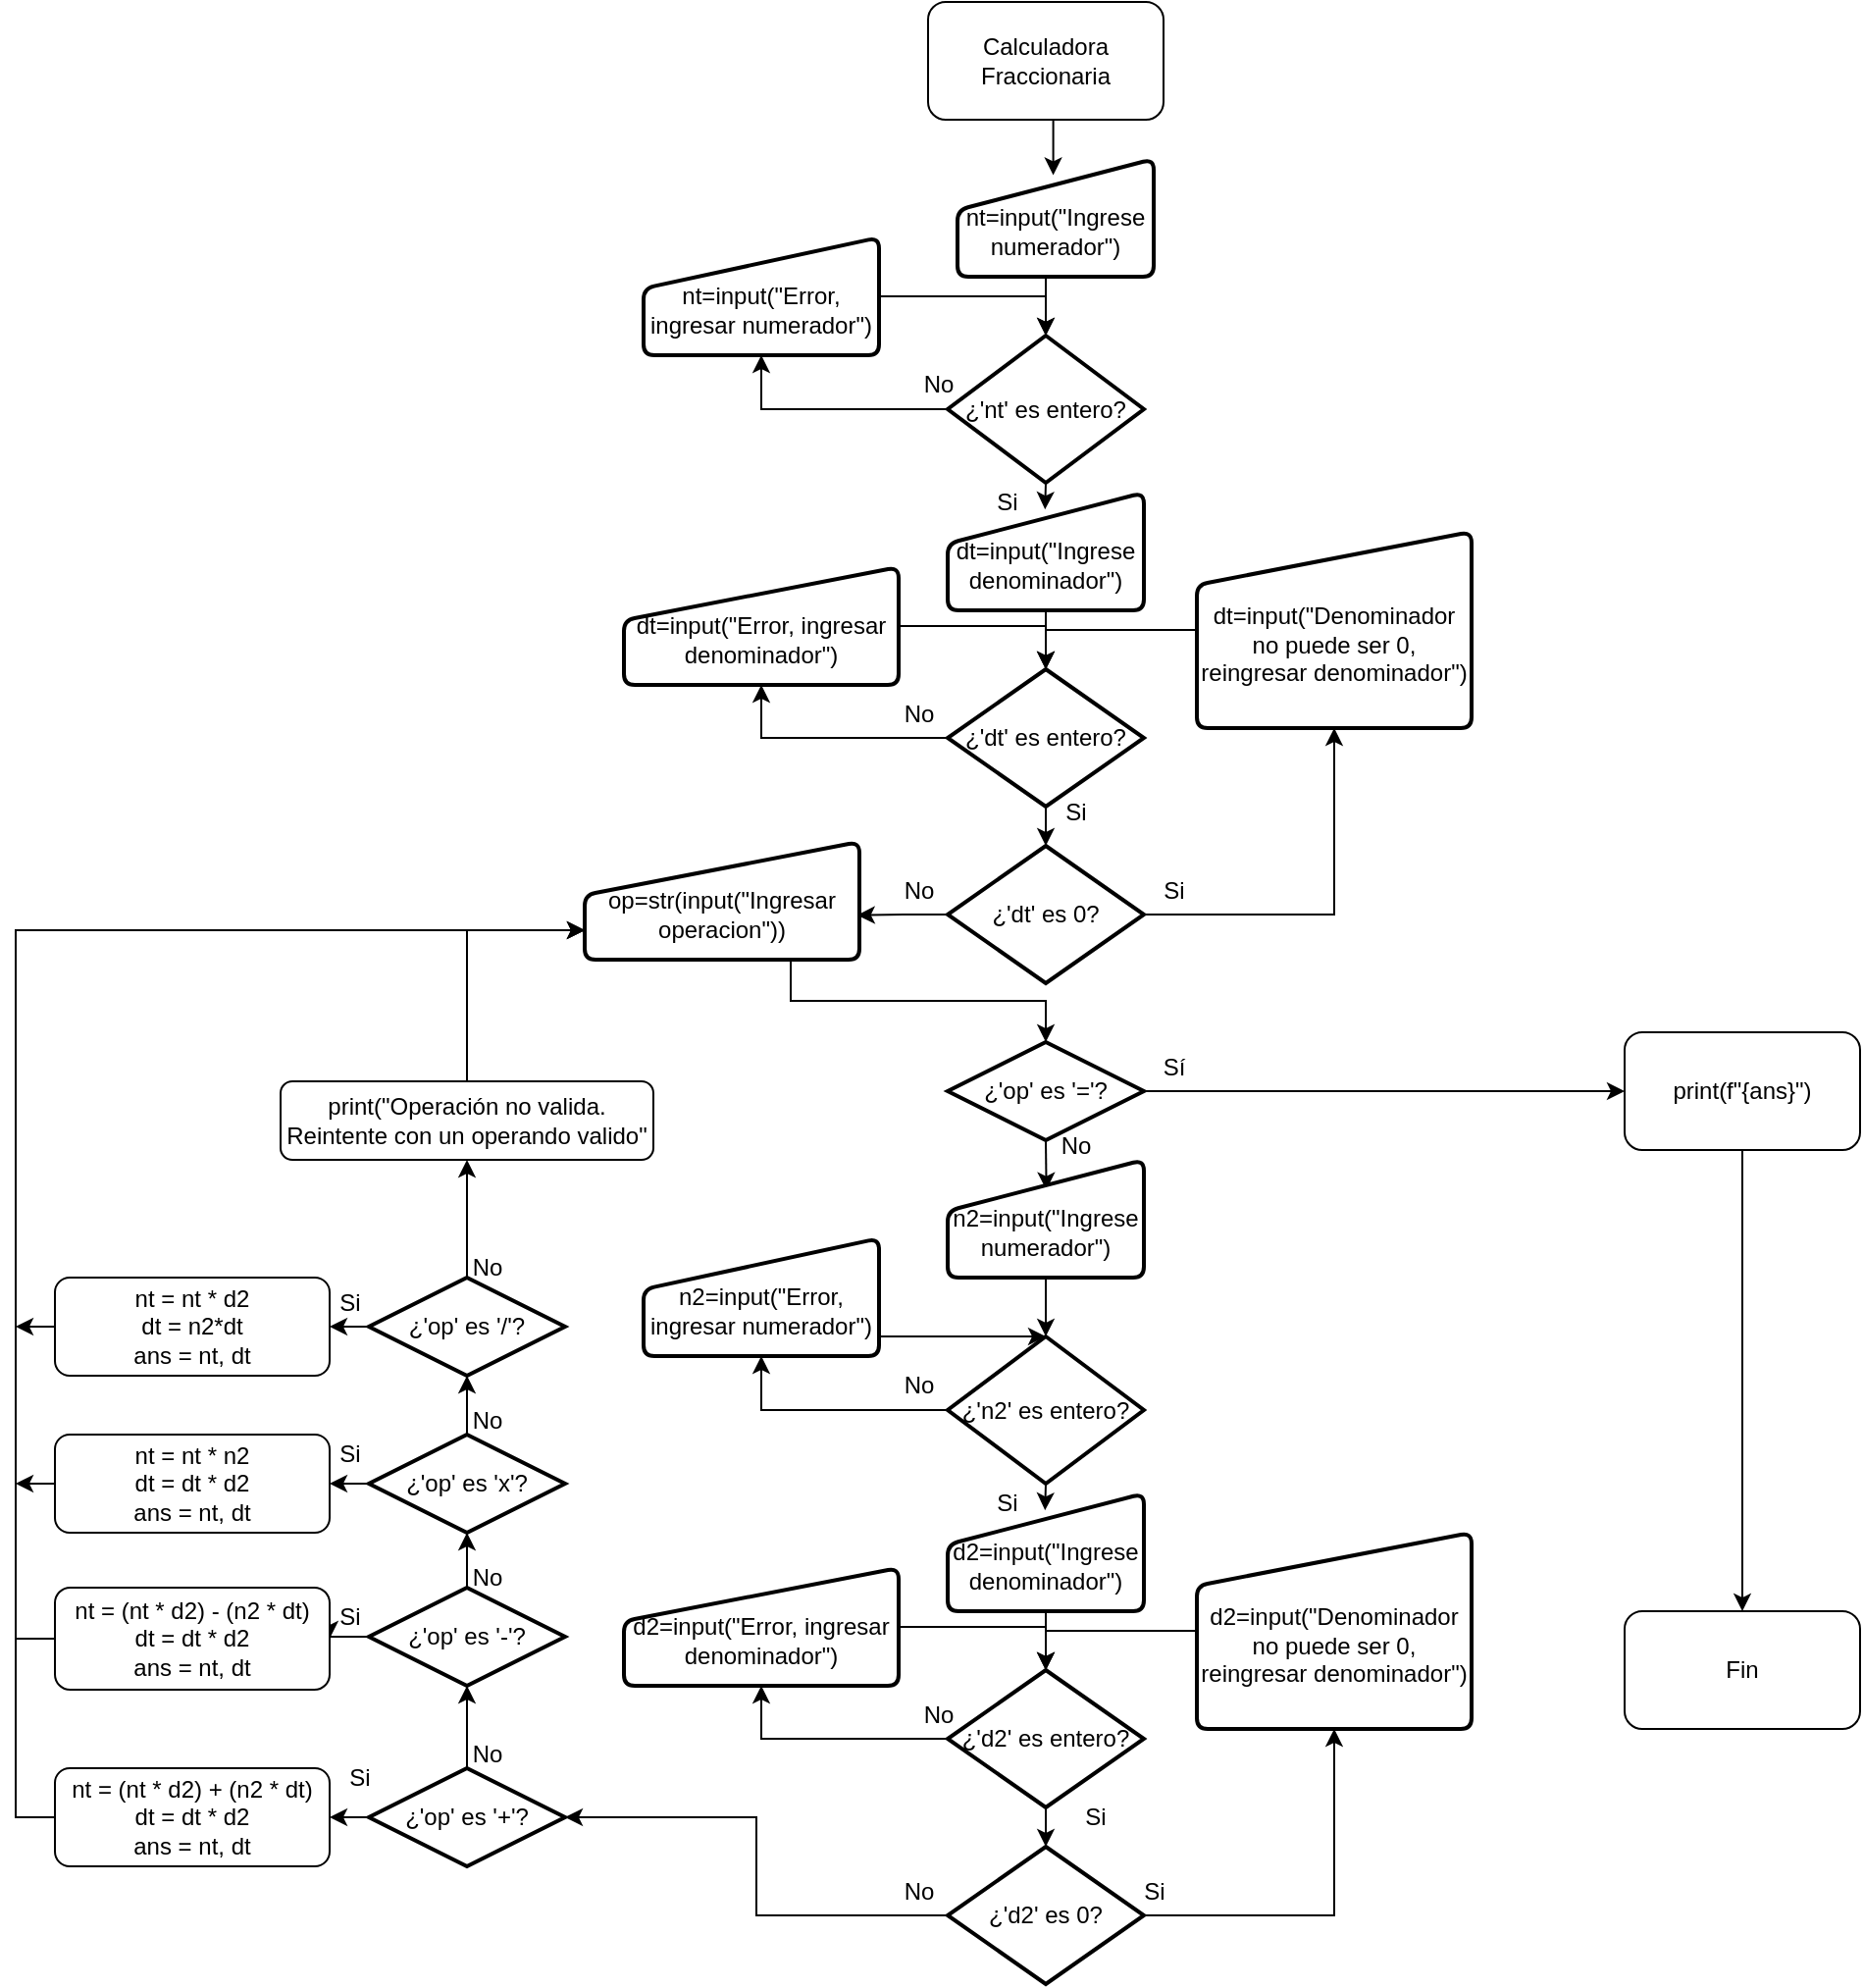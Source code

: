 <mxfile version="21.5.0" type="google">
  <diagram name="Página-1" id="lvSpy6OphumDeUtBI3mb">
    <mxGraphModel grid="1" page="1" gridSize="10" guides="1" tooltips="1" connect="1" arrows="1" fold="1" pageScale="1" pageWidth="2339" pageHeight="3300" math="0" shadow="0">
      <root>
        <mxCell id="0" />
        <mxCell id="1" parent="0" />
        <mxCell id="QldyIq6TWJA1eyqIE70W-4" style="edgeStyle=orthogonalEdgeStyle;rounded=0;orthogonalLoop=1;jettySize=auto;html=1;exitX=0.5;exitY=1;exitDx=0;exitDy=0;entryX=0.488;entryY=0.137;entryDx=0;entryDy=0;entryPerimeter=0;" edge="1" parent="1" source="QldyIq6TWJA1eyqIE70W-1" target="QldyIq6TWJA1eyqIE70W-2">
          <mxGeometry relative="1" as="geometry" />
        </mxCell>
        <mxCell id="QldyIq6TWJA1eyqIE70W-1" value="Calculadora Fraccionaria" style="rounded=1;whiteSpace=wrap;html=1;" vertex="1" parent="1">
          <mxGeometry x="475" y="10" width="120" height="60" as="geometry" />
        </mxCell>
        <mxCell id="QldyIq6TWJA1eyqIE70W-6" style="edgeStyle=orthogonalEdgeStyle;rounded=0;orthogonalLoop=1;jettySize=auto;html=1;exitX=0.5;exitY=1;exitDx=0;exitDy=0;entryX=0.5;entryY=0;entryDx=0;entryDy=0;entryPerimeter=0;" edge="1" parent="1" source="QldyIq6TWJA1eyqIE70W-2" target="QldyIq6TWJA1eyqIE70W-3">
          <mxGeometry relative="1" as="geometry" />
        </mxCell>
        <mxCell id="QldyIq6TWJA1eyqIE70W-2" value="&lt;br&gt;nt=input(&quot;Ingrese numerador&quot;)" style="html=1;strokeWidth=2;shape=manualInput;whiteSpace=wrap;rounded=1;size=26;arcSize=11;" vertex="1" parent="1">
          <mxGeometry x="490" y="90" width="100" height="60" as="geometry" />
        </mxCell>
        <mxCell id="QldyIq6TWJA1eyqIE70W-8" style="edgeStyle=orthogonalEdgeStyle;rounded=0;orthogonalLoop=1;jettySize=auto;html=1;exitX=0.5;exitY=1;exitDx=0;exitDy=0;exitPerimeter=0;entryX=0.496;entryY=0.143;entryDx=0;entryDy=0;entryPerimeter=0;" edge="1" parent="1" source="QldyIq6TWJA1eyqIE70W-3" target="QldyIq6TWJA1eyqIE70W-7">
          <mxGeometry relative="1" as="geometry" />
        </mxCell>
        <mxCell id="QldyIq6TWJA1eyqIE70W-12" style="edgeStyle=orthogonalEdgeStyle;rounded=0;orthogonalLoop=1;jettySize=auto;html=1;exitX=0;exitY=0.5;exitDx=0;exitDy=0;exitPerimeter=0;entryX=0.5;entryY=1;entryDx=0;entryDy=0;" edge="1" parent="1" source="QldyIq6TWJA1eyqIE70W-3" target="QldyIq6TWJA1eyqIE70W-9">
          <mxGeometry relative="1" as="geometry" />
        </mxCell>
        <mxCell id="QldyIq6TWJA1eyqIE70W-3" value="¿&#39;nt&#39; es entero?" style="strokeWidth=2;html=1;shape=mxgraph.flowchart.decision;whiteSpace=wrap;" vertex="1" parent="1">
          <mxGeometry x="485" y="180" width="100" height="75" as="geometry" />
        </mxCell>
        <mxCell id="QldyIq6TWJA1eyqIE70W-15" style="edgeStyle=orthogonalEdgeStyle;rounded=0;orthogonalLoop=1;jettySize=auto;html=1;exitX=0.5;exitY=1;exitDx=0;exitDy=0;entryX=0.5;entryY=0;entryDx=0;entryDy=0;entryPerimeter=0;" edge="1" parent="1" source="QldyIq6TWJA1eyqIE70W-7" target="QldyIq6TWJA1eyqIE70W-14">
          <mxGeometry relative="1" as="geometry" />
        </mxCell>
        <mxCell id="QldyIq6TWJA1eyqIE70W-7" value="&lt;br&gt;dt=input(&quot;Ingrese denominador&quot;)" style="html=1;strokeWidth=2;shape=manualInput;whiteSpace=wrap;rounded=1;size=26;arcSize=11;" vertex="1" parent="1">
          <mxGeometry x="485" y="260" width="100" height="60" as="geometry" />
        </mxCell>
        <mxCell id="QldyIq6TWJA1eyqIE70W-13" style="edgeStyle=orthogonalEdgeStyle;rounded=0;orthogonalLoop=1;jettySize=auto;html=1;exitX=1;exitY=0.5;exitDx=0;exitDy=0;entryX=0.5;entryY=0;entryDx=0;entryDy=0;entryPerimeter=0;" edge="1" parent="1" source="QldyIq6TWJA1eyqIE70W-9" target="QldyIq6TWJA1eyqIE70W-3">
          <mxGeometry relative="1" as="geometry" />
        </mxCell>
        <mxCell id="QldyIq6TWJA1eyqIE70W-9" value="&lt;br&gt;nt=input(&quot;Error, ingresar numerador&quot;)" style="html=1;strokeWidth=2;shape=manualInput;whiteSpace=wrap;rounded=1;size=26;arcSize=11;" vertex="1" parent="1">
          <mxGeometry x="330" y="130" width="120" height="60" as="geometry" />
        </mxCell>
        <mxCell id="QldyIq6TWJA1eyqIE70W-17" style="edgeStyle=orthogonalEdgeStyle;rounded=0;orthogonalLoop=1;jettySize=auto;html=1;exitX=0;exitY=0.5;exitDx=0;exitDy=0;exitPerimeter=0;entryX=0.5;entryY=1;entryDx=0;entryDy=0;" edge="1" parent="1" source="QldyIq6TWJA1eyqIE70W-14" target="QldyIq6TWJA1eyqIE70W-16">
          <mxGeometry relative="1" as="geometry" />
        </mxCell>
        <mxCell id="QldyIq6TWJA1eyqIE70W-23" style="edgeStyle=orthogonalEdgeStyle;rounded=0;orthogonalLoop=1;jettySize=auto;html=1;exitX=0.5;exitY=1;exitDx=0;exitDy=0;exitPerimeter=0;entryX=0.5;entryY=0;entryDx=0;entryDy=0;entryPerimeter=0;" edge="1" parent="1" source="QldyIq6TWJA1eyqIE70W-14" target="QldyIq6TWJA1eyqIE70W-19">
          <mxGeometry relative="1" as="geometry" />
        </mxCell>
        <mxCell id="QldyIq6TWJA1eyqIE70W-14" value="¿&#39;dt&#39; es entero?" style="strokeWidth=2;html=1;shape=mxgraph.flowchart.decision;whiteSpace=wrap;" vertex="1" parent="1">
          <mxGeometry x="485" y="350" width="100" height="70" as="geometry" />
        </mxCell>
        <mxCell id="QldyIq6TWJA1eyqIE70W-18" style="edgeStyle=orthogonalEdgeStyle;rounded=0;orthogonalLoop=1;jettySize=auto;html=1;exitX=1;exitY=0.5;exitDx=0;exitDy=0;entryX=0.5;entryY=0;entryDx=0;entryDy=0;entryPerimeter=0;" edge="1" parent="1" source="QldyIq6TWJA1eyqIE70W-16" target="QldyIq6TWJA1eyqIE70W-14">
          <mxGeometry relative="1" as="geometry" />
        </mxCell>
        <mxCell id="QldyIq6TWJA1eyqIE70W-16" value="&lt;br&gt;dt=input(&quot;Error, ingresar denominador&quot;)" style="html=1;strokeWidth=2;shape=manualInput;whiteSpace=wrap;rounded=1;size=27;arcSize=11;" vertex="1" parent="1">
          <mxGeometry x="320" y="298" width="140" height="60" as="geometry" />
        </mxCell>
        <mxCell id="QldyIq6TWJA1eyqIE70W-21" style="edgeStyle=orthogonalEdgeStyle;rounded=0;orthogonalLoop=1;jettySize=auto;html=1;exitX=1;exitY=0.5;exitDx=0;exitDy=0;exitPerimeter=0;entryX=0.5;entryY=1;entryDx=0;entryDy=0;" edge="1" parent="1" source="QldyIq6TWJA1eyqIE70W-19" target="QldyIq6TWJA1eyqIE70W-20">
          <mxGeometry relative="1" as="geometry" />
        </mxCell>
        <mxCell id="QldyIq6TWJA1eyqIE70W-25" style="edgeStyle=orthogonalEdgeStyle;rounded=0;orthogonalLoop=1;jettySize=auto;html=1;exitX=0;exitY=0.5;exitDx=0;exitDy=0;exitPerimeter=0;entryX=0.992;entryY=0.623;entryDx=0;entryDy=0;entryPerimeter=0;" edge="1" parent="1" source="QldyIq6TWJA1eyqIE70W-19" target="QldyIq6TWJA1eyqIE70W-24">
          <mxGeometry relative="1" as="geometry" />
        </mxCell>
        <mxCell id="QldyIq6TWJA1eyqIE70W-19" value="¿&#39;dt&#39; es 0?" style="strokeWidth=2;html=1;shape=mxgraph.flowchart.decision;whiteSpace=wrap;" vertex="1" parent="1">
          <mxGeometry x="485" y="440" width="100" height="70" as="geometry" />
        </mxCell>
        <mxCell id="QldyIq6TWJA1eyqIE70W-22" style="edgeStyle=orthogonalEdgeStyle;rounded=0;orthogonalLoop=1;jettySize=auto;html=1;exitX=0;exitY=0.5;exitDx=0;exitDy=0;entryX=0.5;entryY=0;entryDx=0;entryDy=0;entryPerimeter=0;" edge="1" parent="1" source="QldyIq6TWJA1eyqIE70W-20" target="QldyIq6TWJA1eyqIE70W-14">
          <mxGeometry relative="1" as="geometry" />
        </mxCell>
        <mxCell id="QldyIq6TWJA1eyqIE70W-20" value="&lt;br&gt;dt=input(&quot;Denominador no puede ser 0, reingresar denominador&quot;)" style="html=1;strokeWidth=2;shape=manualInput;whiteSpace=wrap;rounded=1;size=27;arcSize=11;" vertex="1" parent="1">
          <mxGeometry x="612" y="280" width="140" height="100" as="geometry" />
        </mxCell>
        <mxCell id="QldyIq6TWJA1eyqIE70W-67" style="edgeStyle=orthogonalEdgeStyle;rounded=0;orthogonalLoop=1;jettySize=auto;html=1;exitX=0.75;exitY=1;exitDx=0;exitDy=0;" edge="1" parent="1" source="QldyIq6TWJA1eyqIE70W-24" target="QldyIq6TWJA1eyqIE70W-26">
          <mxGeometry relative="1" as="geometry" />
        </mxCell>
        <mxCell id="QldyIq6TWJA1eyqIE70W-24" value="&lt;br&gt;op=str(input(&quot;Ingresar operacion&quot;))" style="html=1;strokeWidth=2;shape=manualInput;whiteSpace=wrap;rounded=1;size=27;arcSize=11;" vertex="1" parent="1">
          <mxGeometry x="300" y="438" width="140" height="60" as="geometry" />
        </mxCell>
        <mxCell id="QldyIq6TWJA1eyqIE70W-77" style="edgeStyle=orthogonalEdgeStyle;rounded=0;orthogonalLoop=1;jettySize=auto;html=1;exitX=0.5;exitY=1;exitDx=0;exitDy=0;exitPerimeter=0;entryX=0.503;entryY=0.256;entryDx=0;entryDy=0;entryPerimeter=0;" edge="1" parent="1" source="QldyIq6TWJA1eyqIE70W-26" target="QldyIq6TWJA1eyqIE70W-48">
          <mxGeometry relative="1" as="geometry" />
        </mxCell>
        <mxCell id="QldyIq6TWJA1eyqIE70W-102" style="edgeStyle=orthogonalEdgeStyle;rounded=0;orthogonalLoop=1;jettySize=auto;html=1;exitX=1;exitY=0.5;exitDx=0;exitDy=0;exitPerimeter=0;entryX=0;entryY=0.5;entryDx=0;entryDy=0;" edge="1" parent="1" source="QldyIq6TWJA1eyqIE70W-26" target="QldyIq6TWJA1eyqIE70W-101">
          <mxGeometry relative="1" as="geometry" />
        </mxCell>
        <mxCell id="QldyIq6TWJA1eyqIE70W-26" value="¿&#39;op&#39; es &#39;=&#39;?" style="strokeWidth=2;html=1;shape=mxgraph.flowchart.decision;whiteSpace=wrap;" vertex="1" parent="1">
          <mxGeometry x="485" y="540" width="100" height="50" as="geometry" />
        </mxCell>
        <mxCell id="QldyIq6TWJA1eyqIE70W-47" style="edgeStyle=orthogonalEdgeStyle;rounded=0;orthogonalLoop=1;jettySize=auto;html=1;exitX=0.5;exitY=1;exitDx=0;exitDy=0;entryX=0.5;entryY=0;entryDx=0;entryDy=0;entryPerimeter=0;" edge="1" parent="1" source="QldyIq6TWJA1eyqIE70W-48" target="QldyIq6TWJA1eyqIE70W-51">
          <mxGeometry relative="1" as="geometry" />
        </mxCell>
        <mxCell id="QldyIq6TWJA1eyqIE70W-48" value="&lt;br&gt;n2=input(&quot;Ingrese numerador&quot;)" style="html=1;strokeWidth=2;shape=manualInput;whiteSpace=wrap;rounded=1;size=26;arcSize=11;" vertex="1" parent="1">
          <mxGeometry x="485" y="600" width="100" height="60" as="geometry" />
        </mxCell>
        <mxCell id="QldyIq6TWJA1eyqIE70W-49" style="edgeStyle=orthogonalEdgeStyle;rounded=0;orthogonalLoop=1;jettySize=auto;html=1;exitX=0.5;exitY=1;exitDx=0;exitDy=0;exitPerimeter=0;entryX=0.496;entryY=0.143;entryDx=0;entryDy=0;entryPerimeter=0;" edge="1" parent="1" source="QldyIq6TWJA1eyqIE70W-51" target="QldyIq6TWJA1eyqIE70W-53">
          <mxGeometry relative="1" as="geometry" />
        </mxCell>
        <mxCell id="QldyIq6TWJA1eyqIE70W-50" style="edgeStyle=orthogonalEdgeStyle;rounded=0;orthogonalLoop=1;jettySize=auto;html=1;exitX=0;exitY=0.5;exitDx=0;exitDy=0;exitPerimeter=0;entryX=0.5;entryY=1;entryDx=0;entryDy=0;" edge="1" parent="1" source="QldyIq6TWJA1eyqIE70W-51" target="QldyIq6TWJA1eyqIE70W-55">
          <mxGeometry relative="1" as="geometry" />
        </mxCell>
        <mxCell id="QldyIq6TWJA1eyqIE70W-51" value="¿&#39;n2&#39; es entero?" style="strokeWidth=2;html=1;shape=mxgraph.flowchart.decision;whiteSpace=wrap;" vertex="1" parent="1">
          <mxGeometry x="485" y="690" width="100" height="75" as="geometry" />
        </mxCell>
        <mxCell id="QldyIq6TWJA1eyqIE70W-52" style="edgeStyle=orthogonalEdgeStyle;rounded=0;orthogonalLoop=1;jettySize=auto;html=1;exitX=0.5;exitY=1;exitDx=0;exitDy=0;entryX=0.5;entryY=0;entryDx=0;entryDy=0;entryPerimeter=0;" edge="1" parent="1" source="QldyIq6TWJA1eyqIE70W-53" target="QldyIq6TWJA1eyqIE70W-58">
          <mxGeometry relative="1" as="geometry" />
        </mxCell>
        <mxCell id="QldyIq6TWJA1eyqIE70W-53" value="&lt;br&gt;d2=input(&quot;Ingrese denominador&quot;)" style="html=1;strokeWidth=2;shape=manualInput;whiteSpace=wrap;rounded=1;size=26;arcSize=11;" vertex="1" parent="1">
          <mxGeometry x="485" y="770" width="100" height="60" as="geometry" />
        </mxCell>
        <mxCell id="QldyIq6TWJA1eyqIE70W-54" style="edgeStyle=orthogonalEdgeStyle;rounded=0;orthogonalLoop=1;jettySize=auto;html=1;exitX=1;exitY=0.5;exitDx=0;exitDy=0;entryX=0.5;entryY=0;entryDx=0;entryDy=0;entryPerimeter=0;" edge="1" parent="1" source="QldyIq6TWJA1eyqIE70W-55" target="QldyIq6TWJA1eyqIE70W-51">
          <mxGeometry relative="1" as="geometry">
            <Array as="points">
              <mxPoint x="450" y="690" />
            </Array>
          </mxGeometry>
        </mxCell>
        <mxCell id="QldyIq6TWJA1eyqIE70W-55" value="&lt;br&gt;n2=input(&quot;Error, ingresar numerador&quot;)" style="html=1;strokeWidth=2;shape=manualInput;whiteSpace=wrap;rounded=1;size=26;arcSize=11;" vertex="1" parent="1">
          <mxGeometry x="330" y="640" width="120" height="60" as="geometry" />
        </mxCell>
        <mxCell id="QldyIq6TWJA1eyqIE70W-56" style="edgeStyle=orthogonalEdgeStyle;rounded=0;orthogonalLoop=1;jettySize=auto;html=1;exitX=0;exitY=0.5;exitDx=0;exitDy=0;exitPerimeter=0;entryX=0.5;entryY=1;entryDx=0;entryDy=0;" edge="1" parent="1" source="QldyIq6TWJA1eyqIE70W-58" target="QldyIq6TWJA1eyqIE70W-60">
          <mxGeometry relative="1" as="geometry" />
        </mxCell>
        <mxCell id="QldyIq6TWJA1eyqIE70W-57" style="edgeStyle=orthogonalEdgeStyle;rounded=0;orthogonalLoop=1;jettySize=auto;html=1;exitX=0.5;exitY=1;exitDx=0;exitDy=0;exitPerimeter=0;entryX=0.5;entryY=0;entryDx=0;entryDy=0;entryPerimeter=0;" edge="1" parent="1" source="QldyIq6TWJA1eyqIE70W-58" target="QldyIq6TWJA1eyqIE70W-63">
          <mxGeometry relative="1" as="geometry" />
        </mxCell>
        <mxCell id="QldyIq6TWJA1eyqIE70W-58" value="¿&#39;d2&#39; es entero?" style="strokeWidth=2;html=1;shape=mxgraph.flowchart.decision;whiteSpace=wrap;" vertex="1" parent="1">
          <mxGeometry x="485" y="860" width="100" height="70" as="geometry" />
        </mxCell>
        <mxCell id="QldyIq6TWJA1eyqIE70W-59" style="edgeStyle=orthogonalEdgeStyle;rounded=0;orthogonalLoop=1;jettySize=auto;html=1;exitX=1;exitY=0.5;exitDx=0;exitDy=0;entryX=0.5;entryY=0;entryDx=0;entryDy=0;entryPerimeter=0;" edge="1" parent="1" source="QldyIq6TWJA1eyqIE70W-60" target="QldyIq6TWJA1eyqIE70W-58">
          <mxGeometry relative="1" as="geometry" />
        </mxCell>
        <mxCell id="QldyIq6TWJA1eyqIE70W-60" value="&lt;br&gt;d2=input(&quot;Error, ingresar denominador&quot;)" style="html=1;strokeWidth=2;shape=manualInput;whiteSpace=wrap;rounded=1;size=27;arcSize=11;" vertex="1" parent="1">
          <mxGeometry x="320" y="808" width="140" height="60" as="geometry" />
        </mxCell>
        <mxCell id="QldyIq6TWJA1eyqIE70W-61" style="edgeStyle=orthogonalEdgeStyle;rounded=0;orthogonalLoop=1;jettySize=auto;html=1;exitX=1;exitY=0.5;exitDx=0;exitDy=0;exitPerimeter=0;entryX=0.5;entryY=1;entryDx=0;entryDy=0;" edge="1" parent="1" source="QldyIq6TWJA1eyqIE70W-63" target="QldyIq6TWJA1eyqIE70W-65">
          <mxGeometry relative="1" as="geometry" />
        </mxCell>
        <mxCell id="QldyIq6TWJA1eyqIE70W-73" style="edgeStyle=orthogonalEdgeStyle;rounded=0;orthogonalLoop=1;jettySize=auto;html=1;exitX=0;exitY=0.5;exitDx=0;exitDy=0;exitPerimeter=0;entryX=1;entryY=0.5;entryDx=0;entryDy=0;entryPerimeter=0;" edge="1" parent="1" source="QldyIq6TWJA1eyqIE70W-63" target="QldyIq6TWJA1eyqIE70W-69">
          <mxGeometry relative="1" as="geometry" />
        </mxCell>
        <mxCell id="QldyIq6TWJA1eyqIE70W-63" value="¿&#39;d2&#39; es 0?" style="strokeWidth=2;html=1;shape=mxgraph.flowchart.decision;whiteSpace=wrap;" vertex="1" parent="1">
          <mxGeometry x="485" y="950" width="100" height="70" as="geometry" />
        </mxCell>
        <mxCell id="QldyIq6TWJA1eyqIE70W-64" style="edgeStyle=orthogonalEdgeStyle;rounded=0;orthogonalLoop=1;jettySize=auto;html=1;exitX=0;exitY=0.5;exitDx=0;exitDy=0;entryX=0.5;entryY=0;entryDx=0;entryDy=0;entryPerimeter=0;" edge="1" parent="1" source="QldyIq6TWJA1eyqIE70W-65" target="QldyIq6TWJA1eyqIE70W-58">
          <mxGeometry relative="1" as="geometry" />
        </mxCell>
        <mxCell id="QldyIq6TWJA1eyqIE70W-65" value="&lt;br&gt;d2=input(&quot;Denominador no puede ser 0, reingresar denominador&quot;)" style="html=1;strokeWidth=2;shape=manualInput;whiteSpace=wrap;rounded=1;size=27;arcSize=11;" vertex="1" parent="1">
          <mxGeometry x="612" y="790" width="140" height="100" as="geometry" />
        </mxCell>
        <mxCell id="QldyIq6TWJA1eyqIE70W-74" style="edgeStyle=orthogonalEdgeStyle;rounded=0;orthogonalLoop=1;jettySize=auto;html=1;exitX=0.5;exitY=0;exitDx=0;exitDy=0;exitPerimeter=0;entryX=0.5;entryY=1;entryDx=0;entryDy=0;entryPerimeter=0;" edge="1" parent="1" source="QldyIq6TWJA1eyqIE70W-69" target="QldyIq6TWJA1eyqIE70W-70">
          <mxGeometry relative="1" as="geometry" />
        </mxCell>
        <mxCell id="QldyIq6TWJA1eyqIE70W-100" style="edgeStyle=orthogonalEdgeStyle;rounded=0;orthogonalLoop=1;jettySize=auto;html=1;exitX=0;exitY=0.5;exitDx=0;exitDy=0;exitPerimeter=0;entryX=1;entryY=0.5;entryDx=0;entryDy=0;" edge="1" parent="1" source="QldyIq6TWJA1eyqIE70W-69" target="QldyIq6TWJA1eyqIE70W-80">
          <mxGeometry relative="1" as="geometry" />
        </mxCell>
        <mxCell id="QldyIq6TWJA1eyqIE70W-69" value="¿&#39;op&#39; es &#39;+&#39;?" style="strokeWidth=2;html=1;shape=mxgraph.flowchart.decision;whiteSpace=wrap;" vertex="1" parent="1">
          <mxGeometry x="190" y="910" width="100" height="50" as="geometry" />
        </mxCell>
        <mxCell id="QldyIq6TWJA1eyqIE70W-75" style="edgeStyle=orthogonalEdgeStyle;rounded=0;orthogonalLoop=1;jettySize=auto;html=1;exitX=0.5;exitY=0;exitDx=0;exitDy=0;exitPerimeter=0;entryX=0.5;entryY=1;entryDx=0;entryDy=0;entryPerimeter=0;" edge="1" parent="1" source="QldyIq6TWJA1eyqIE70W-70" target="QldyIq6TWJA1eyqIE70W-71">
          <mxGeometry relative="1" as="geometry" />
        </mxCell>
        <mxCell id="QldyIq6TWJA1eyqIE70W-99" style="edgeStyle=orthogonalEdgeStyle;rounded=0;orthogonalLoop=1;jettySize=auto;html=1;exitX=0;exitY=0.5;exitDx=0;exitDy=0;exitPerimeter=0;entryX=1;entryY=0.5;entryDx=0;entryDy=0;" edge="1" parent="1" source="QldyIq6TWJA1eyqIE70W-70" target="QldyIq6TWJA1eyqIE70W-81">
          <mxGeometry relative="1" as="geometry" />
        </mxCell>
        <mxCell id="QldyIq6TWJA1eyqIE70W-70" value="¿&#39;op&#39; es &#39;-&#39;?" style="strokeWidth=2;html=1;shape=mxgraph.flowchart.decision;whiteSpace=wrap;" vertex="1" parent="1">
          <mxGeometry x="190" y="818" width="100" height="50" as="geometry" />
        </mxCell>
        <mxCell id="QldyIq6TWJA1eyqIE70W-76" style="edgeStyle=orthogonalEdgeStyle;rounded=0;orthogonalLoop=1;jettySize=auto;html=1;exitX=0.5;exitY=0;exitDx=0;exitDy=0;exitPerimeter=0;entryX=0.5;entryY=1;entryDx=0;entryDy=0;entryPerimeter=0;" edge="1" parent="1" source="QldyIq6TWJA1eyqIE70W-71" target="QldyIq6TWJA1eyqIE70W-72">
          <mxGeometry relative="1" as="geometry" />
        </mxCell>
        <mxCell id="QldyIq6TWJA1eyqIE70W-98" style="edgeStyle=orthogonalEdgeStyle;rounded=0;orthogonalLoop=1;jettySize=auto;html=1;exitX=0;exitY=0.5;exitDx=0;exitDy=0;exitPerimeter=0;entryX=1;entryY=0.5;entryDx=0;entryDy=0;" edge="1" parent="1" source="QldyIq6TWJA1eyqIE70W-71" target="QldyIq6TWJA1eyqIE70W-82">
          <mxGeometry relative="1" as="geometry" />
        </mxCell>
        <mxCell id="QldyIq6TWJA1eyqIE70W-71" value="¿&#39;op&#39; es &#39;x&#39;?" style="strokeWidth=2;html=1;shape=mxgraph.flowchart.decision;whiteSpace=wrap;" vertex="1" parent="1">
          <mxGeometry x="190" y="740" width="100" height="50" as="geometry" />
        </mxCell>
        <mxCell id="QldyIq6TWJA1eyqIE70W-79" style="edgeStyle=orthogonalEdgeStyle;rounded=0;orthogonalLoop=1;jettySize=auto;html=1;exitX=0.5;exitY=0;exitDx=0;exitDy=0;exitPerimeter=0;entryX=0.5;entryY=1;entryDx=0;entryDy=0;" edge="1" parent="1" source="QldyIq6TWJA1eyqIE70W-72" target="QldyIq6TWJA1eyqIE70W-78">
          <mxGeometry relative="1" as="geometry" />
        </mxCell>
        <mxCell id="QldyIq6TWJA1eyqIE70W-97" style="edgeStyle=orthogonalEdgeStyle;rounded=0;orthogonalLoop=1;jettySize=auto;html=1;exitX=0;exitY=0.5;exitDx=0;exitDy=0;exitPerimeter=0;entryX=1;entryY=0.5;entryDx=0;entryDy=0;" edge="1" parent="1" source="QldyIq6TWJA1eyqIE70W-72" target="QldyIq6TWJA1eyqIE70W-83">
          <mxGeometry relative="1" as="geometry" />
        </mxCell>
        <mxCell id="QldyIq6TWJA1eyqIE70W-72" value="¿&#39;op&#39; es &#39;/&#39;?" style="strokeWidth=2;html=1;shape=mxgraph.flowchart.decision;whiteSpace=wrap;" vertex="1" parent="1">
          <mxGeometry x="190" y="660" width="100" height="50" as="geometry" />
        </mxCell>
        <mxCell id="QldyIq6TWJA1eyqIE70W-84" style="edgeStyle=orthogonalEdgeStyle;rounded=0;orthogonalLoop=1;jettySize=auto;html=1;exitX=0.5;exitY=0;exitDx=0;exitDy=0;entryX=0;entryY=0.75;entryDx=0;entryDy=0;" edge="1" parent="1" source="QldyIq6TWJA1eyqIE70W-78" target="QldyIq6TWJA1eyqIE70W-24">
          <mxGeometry relative="1" as="geometry" />
        </mxCell>
        <mxCell id="QldyIq6TWJA1eyqIE70W-78" value="print(&quot;Operación no valida. Reintente con un operando valido&quot;" style="rounded=1;whiteSpace=wrap;html=1;" vertex="1" parent="1">
          <mxGeometry x="145" y="560" width="190" height="40" as="geometry" />
        </mxCell>
        <mxCell id="QldyIq6TWJA1eyqIE70W-96" style="edgeStyle=orthogonalEdgeStyle;rounded=0;orthogonalLoop=1;jettySize=auto;html=1;exitX=0;exitY=0.5;exitDx=0;exitDy=0;entryX=0;entryY=0.75;entryDx=0;entryDy=0;" edge="1" parent="1" source="QldyIq6TWJA1eyqIE70W-80" target="QldyIq6TWJA1eyqIE70W-24">
          <mxGeometry relative="1" as="geometry" />
        </mxCell>
        <mxCell id="QldyIq6TWJA1eyqIE70W-80" value="&lt;div&gt;nt = (nt * d2) + (n2 * dt)&lt;/div&gt;&lt;div&gt;dt = dt * d2&lt;/div&gt;&lt;div&gt;ans = nt, dt&lt;/div&gt;" style="rounded=1;whiteSpace=wrap;html=1;" vertex="1" parent="1">
          <mxGeometry x="30" y="910" width="140" height="50" as="geometry" />
        </mxCell>
        <mxCell id="QldyIq6TWJA1eyqIE70W-95" style="edgeStyle=orthogonalEdgeStyle;rounded=0;orthogonalLoop=1;jettySize=auto;html=1;exitX=0;exitY=0.5;exitDx=0;exitDy=0;entryX=0;entryY=0.75;entryDx=0;entryDy=0;" edge="1" parent="1" source="QldyIq6TWJA1eyqIE70W-81" target="QldyIq6TWJA1eyqIE70W-24">
          <mxGeometry relative="1" as="geometry" />
        </mxCell>
        <mxCell id="QldyIq6TWJA1eyqIE70W-81" value="&lt;div&gt;nt = (nt * d2) - (n2 * dt)&lt;/div&gt;&lt;div&gt;dt = dt * d2&lt;/div&gt;&lt;div&gt;ans = nt, dt&lt;/div&gt;" style="rounded=1;whiteSpace=wrap;html=1;" vertex="1" parent="1">
          <mxGeometry x="30" y="818" width="140" height="52" as="geometry" />
        </mxCell>
        <mxCell id="iGZROPkMyGuRNFD7bvW5-2" style="edgeStyle=orthogonalEdgeStyle;rounded=0;orthogonalLoop=1;jettySize=auto;html=1;" edge="1" parent="1" source="QldyIq6TWJA1eyqIE70W-82">
          <mxGeometry relative="1" as="geometry">
            <mxPoint x="10" y="765" as="targetPoint" />
          </mxGeometry>
        </mxCell>
        <mxCell id="QldyIq6TWJA1eyqIE70W-82" value="&lt;div&gt;nt = nt * n2&lt;/div&gt;&lt;div&gt;dt = dt * d2&lt;/div&gt;&lt;div&gt;ans = nt, dt&lt;/div&gt;" style="rounded=1;whiteSpace=wrap;html=1;" vertex="1" parent="1">
          <mxGeometry x="30" y="740" width="140" height="50" as="geometry" />
        </mxCell>
        <mxCell id="iGZROPkMyGuRNFD7bvW5-1" style="edgeStyle=orthogonalEdgeStyle;rounded=0;orthogonalLoop=1;jettySize=auto;html=1;" edge="1" parent="1" source="QldyIq6TWJA1eyqIE70W-83">
          <mxGeometry relative="1" as="geometry">
            <mxPoint x="10" y="685" as="targetPoint" />
          </mxGeometry>
        </mxCell>
        <mxCell id="QldyIq6TWJA1eyqIE70W-83" value="&lt;div&gt;nt = nt * d2&lt;/div&gt;&lt;div&gt;dt = n2*dt&lt;/div&gt;&lt;div&gt;ans = nt, dt&lt;/div&gt;" style="rounded=1;whiteSpace=wrap;html=1;" vertex="1" parent="1">
          <mxGeometry x="30" y="660" width="140" height="50" as="geometry" />
        </mxCell>
        <mxCell id="QldyIq6TWJA1eyqIE70W-127" style="edgeStyle=orthogonalEdgeStyle;rounded=0;orthogonalLoop=1;jettySize=auto;html=1;exitX=0.5;exitY=1;exitDx=0;exitDy=0;" edge="1" parent="1" source="QldyIq6TWJA1eyqIE70W-101" target="QldyIq6TWJA1eyqIE70W-126">
          <mxGeometry relative="1" as="geometry" />
        </mxCell>
        <mxCell id="QldyIq6TWJA1eyqIE70W-101" value="print(f&quot;{ans}&quot;)" style="rounded=1;whiteSpace=wrap;html=1;" vertex="1" parent="1">
          <mxGeometry x="830" y="535" width="120" height="60" as="geometry" />
        </mxCell>
        <mxCell id="QldyIq6TWJA1eyqIE70W-103" value="Sí" style="text;html=1;align=center;verticalAlign=middle;resizable=0;points=[];autosize=1;strokeColor=none;fillColor=none;" vertex="1" parent="1">
          <mxGeometry x="585" y="538" width="30" height="30" as="geometry" />
        </mxCell>
        <mxCell id="QldyIq6TWJA1eyqIE70W-104" value="No" style="text;html=1;align=center;verticalAlign=middle;resizable=0;points=[];autosize=1;strokeColor=none;fillColor=none;" vertex="1" parent="1">
          <mxGeometry x="530" y="578" width="40" height="30" as="geometry" />
        </mxCell>
        <mxCell id="QldyIq6TWJA1eyqIE70W-105" value="No" style="text;html=1;align=center;verticalAlign=middle;resizable=0;points=[];autosize=1;strokeColor=none;fillColor=none;" vertex="1" parent="1">
          <mxGeometry x="460" y="190" width="40" height="30" as="geometry" />
        </mxCell>
        <mxCell id="QldyIq6TWJA1eyqIE70W-106" value="Si" style="text;html=1;align=center;verticalAlign=middle;resizable=0;points=[];autosize=1;strokeColor=none;fillColor=none;" vertex="1" parent="1">
          <mxGeometry x="500" y="250" width="30" height="30" as="geometry" />
        </mxCell>
        <mxCell id="QldyIq6TWJA1eyqIE70W-107" value="No" style="text;html=1;align=center;verticalAlign=middle;resizable=0;points=[];autosize=1;strokeColor=none;fillColor=none;" vertex="1" parent="1">
          <mxGeometry x="450" y="358" width="40" height="30" as="geometry" />
        </mxCell>
        <mxCell id="QldyIq6TWJA1eyqIE70W-109" value="Si" style="text;html=1;align=center;verticalAlign=middle;resizable=0;points=[];autosize=1;strokeColor=none;fillColor=none;" vertex="1" parent="1">
          <mxGeometry x="535" y="408" width="30" height="30" as="geometry" />
        </mxCell>
        <mxCell id="QldyIq6TWJA1eyqIE70W-110" value="Si" style="text;html=1;align=center;verticalAlign=middle;resizable=0;points=[];autosize=1;strokeColor=none;fillColor=none;" vertex="1" parent="1">
          <mxGeometry x="585" y="448" width="30" height="30" as="geometry" />
        </mxCell>
        <mxCell id="QldyIq6TWJA1eyqIE70W-111" value="No" style="text;html=1;align=center;verticalAlign=middle;resizable=0;points=[];autosize=1;strokeColor=none;fillColor=none;" vertex="1" parent="1">
          <mxGeometry x="450" y="448" width="40" height="30" as="geometry" />
        </mxCell>
        <mxCell id="QldyIq6TWJA1eyqIE70W-112" value="No" style="text;html=1;align=center;verticalAlign=middle;resizable=0;points=[];autosize=1;strokeColor=none;fillColor=none;" vertex="1" parent="1">
          <mxGeometry x="450" y="700" width="40" height="30" as="geometry" />
        </mxCell>
        <mxCell id="QldyIq6TWJA1eyqIE70W-113" value="Si" style="text;html=1;align=center;verticalAlign=middle;resizable=0;points=[];autosize=1;strokeColor=none;fillColor=none;" vertex="1" parent="1">
          <mxGeometry x="500" y="760" width="30" height="30" as="geometry" />
        </mxCell>
        <mxCell id="QldyIq6TWJA1eyqIE70W-114" value="Si" style="text;html=1;align=center;verticalAlign=middle;resizable=0;points=[];autosize=1;strokeColor=none;fillColor=none;" vertex="1" parent="1">
          <mxGeometry x="545" y="920" width="30" height="30" as="geometry" />
        </mxCell>
        <mxCell id="QldyIq6TWJA1eyqIE70W-115" value="No" style="text;html=1;align=center;verticalAlign=middle;resizable=0;points=[];autosize=1;strokeColor=none;fillColor=none;" vertex="1" parent="1">
          <mxGeometry x="460" y="868" width="40" height="30" as="geometry" />
        </mxCell>
        <mxCell id="QldyIq6TWJA1eyqIE70W-116" value="Si" style="text;html=1;align=center;verticalAlign=middle;resizable=0;points=[];autosize=1;strokeColor=none;fillColor=none;" vertex="1" parent="1">
          <mxGeometry x="575" y="958" width="30" height="30" as="geometry" />
        </mxCell>
        <mxCell id="QldyIq6TWJA1eyqIE70W-117" value="No" style="text;html=1;align=center;verticalAlign=middle;resizable=0;points=[];autosize=1;strokeColor=none;fillColor=none;" vertex="1" parent="1">
          <mxGeometry x="450" y="958" width="40" height="30" as="geometry" />
        </mxCell>
        <mxCell id="QldyIq6TWJA1eyqIE70W-118" value="Si" style="text;html=1;align=center;verticalAlign=middle;resizable=0;points=[];autosize=1;strokeColor=none;fillColor=none;" vertex="1" parent="1">
          <mxGeometry x="170" y="900" width="30" height="30" as="geometry" />
        </mxCell>
        <mxCell id="QldyIq6TWJA1eyqIE70W-119" value="No" style="text;html=1;align=center;verticalAlign=middle;resizable=0;points=[];autosize=1;strokeColor=none;fillColor=none;" vertex="1" parent="1">
          <mxGeometry x="230" y="888" width="40" height="30" as="geometry" />
        </mxCell>
        <mxCell id="QldyIq6TWJA1eyqIE70W-120" value="Si" style="text;html=1;align=center;verticalAlign=middle;resizable=0;points=[];autosize=1;strokeColor=none;fillColor=none;" vertex="1" parent="1">
          <mxGeometry x="165" y="818" width="30" height="30" as="geometry" />
        </mxCell>
        <mxCell id="QldyIq6TWJA1eyqIE70W-121" value="No" style="text;html=1;align=center;verticalAlign=middle;resizable=0;points=[];autosize=1;strokeColor=none;fillColor=none;" vertex="1" parent="1">
          <mxGeometry x="230" y="798" width="40" height="30" as="geometry" />
        </mxCell>
        <mxCell id="QldyIq6TWJA1eyqIE70W-122" value="Si" style="text;html=1;align=center;verticalAlign=middle;resizable=0;points=[];autosize=1;strokeColor=none;fillColor=none;" vertex="1" parent="1">
          <mxGeometry x="165" y="735" width="30" height="30" as="geometry" />
        </mxCell>
        <mxCell id="QldyIq6TWJA1eyqIE70W-123" value="No" style="text;html=1;align=center;verticalAlign=middle;resizable=0;points=[];autosize=1;strokeColor=none;fillColor=none;" vertex="1" parent="1">
          <mxGeometry x="230" y="718" width="40" height="30" as="geometry" />
        </mxCell>
        <mxCell id="QldyIq6TWJA1eyqIE70W-124" value="Si" style="text;html=1;align=center;verticalAlign=middle;resizable=0;points=[];autosize=1;strokeColor=none;fillColor=none;" vertex="1" parent="1">
          <mxGeometry x="165" y="658" width="30" height="30" as="geometry" />
        </mxCell>
        <mxCell id="QldyIq6TWJA1eyqIE70W-125" value="No" style="text;html=1;align=center;verticalAlign=middle;resizable=0;points=[];autosize=1;strokeColor=none;fillColor=none;" vertex="1" parent="1">
          <mxGeometry x="230" y="640" width="40" height="30" as="geometry" />
        </mxCell>
        <mxCell id="QldyIq6TWJA1eyqIE70W-126" value="Fin" style="rounded=1;whiteSpace=wrap;html=1;" vertex="1" parent="1">
          <mxGeometry x="830" y="830" width="120" height="60" as="geometry" />
        </mxCell>
      </root>
    </mxGraphModel>
  </diagram>
</mxfile>
